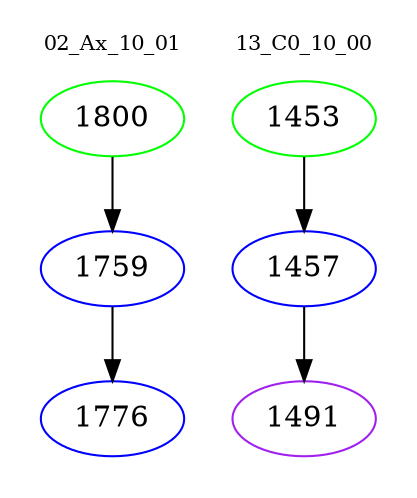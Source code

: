digraph{
subgraph cluster_0 {
color = white
label = "02_Ax_10_01";
fontsize=10;
T0_1800 [label="1800", color="green"]
T0_1800 -> T0_1759 [color="black"]
T0_1759 [label="1759", color="blue"]
T0_1759 -> T0_1776 [color="black"]
T0_1776 [label="1776", color="blue"]
}
subgraph cluster_1 {
color = white
label = "13_C0_10_00";
fontsize=10;
T1_1453 [label="1453", color="green"]
T1_1453 -> T1_1457 [color="black"]
T1_1457 [label="1457", color="blue"]
T1_1457 -> T1_1491 [color="black"]
T1_1491 [label="1491", color="purple"]
}
}
